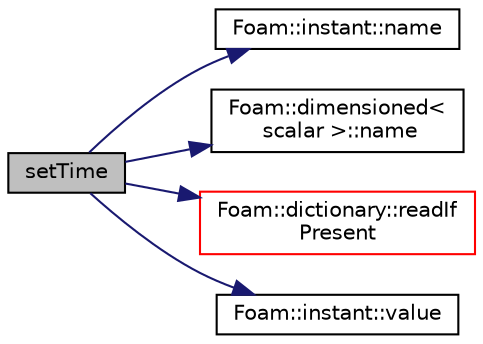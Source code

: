 digraph "setTime"
{
  bgcolor="transparent";
  edge [fontname="Helvetica",fontsize="10",labelfontname="Helvetica",labelfontsize="10"];
  node [fontname="Helvetica",fontsize="10",shape=record];
  rankdir="LR";
  Node1 [label="setTime",height=0.2,width=0.4,color="black", fillcolor="grey75", style="filled", fontcolor="black"];
  Node1 -> Node2 [color="midnightblue",fontsize="10",style="solid",fontname="Helvetica"];
  Node2 [label="Foam::instant::name",height=0.2,width=0.4,color="black",URL="$a01134.html#a75b72488d2e82151b025744974919d5d",tooltip="Name (const access) "];
  Node1 -> Node3 [color="midnightblue",fontsize="10",style="solid",fontname="Helvetica"];
  Node3 [label="Foam::dimensioned\<\l scalar \>::name",height=0.2,width=0.4,color="black",URL="$a00531.html#a6d60057c26042eaf7fa1b3b6fb07b582",tooltip="Return const reference to name. "];
  Node1 -> Node4 [color="midnightblue",fontsize="10",style="solid",fontname="Helvetica"];
  Node4 [label="Foam::dictionary::readIf\lPresent",height=0.2,width=0.4,color="red",URL="$a00523.html#ac3502a72e9d1a84f63c4919b78595cd4",tooltip="Find an entry if present, and assign to T. "];
  Node1 -> Node5 [color="midnightblue",fontsize="10",style="solid",fontname="Helvetica"];
  Node5 [label="Foam::instant::value",height=0.2,width=0.4,color="black",URL="$a01134.html#a0e828b77f1a98d821785957638b0d070",tooltip="Value (const access) "];
}

